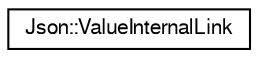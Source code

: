 digraph "Graphical Class Hierarchy"
{
  edge [fontname="FreeSans",fontsize="10",labelfontname="FreeSans",labelfontsize="10"];
  node [fontname="FreeSans",fontsize="10",shape=record];
  rankdir="LR";
  Node1 [label="Json::ValueInternalLink",height=0.2,width=0.4,color="black", fillcolor="white", style="filled",URL="$class_json_1_1_value_internal_link.html",tooltip="ValueInternalMap hash-map bucket chain link (for internal use only). "];
}
